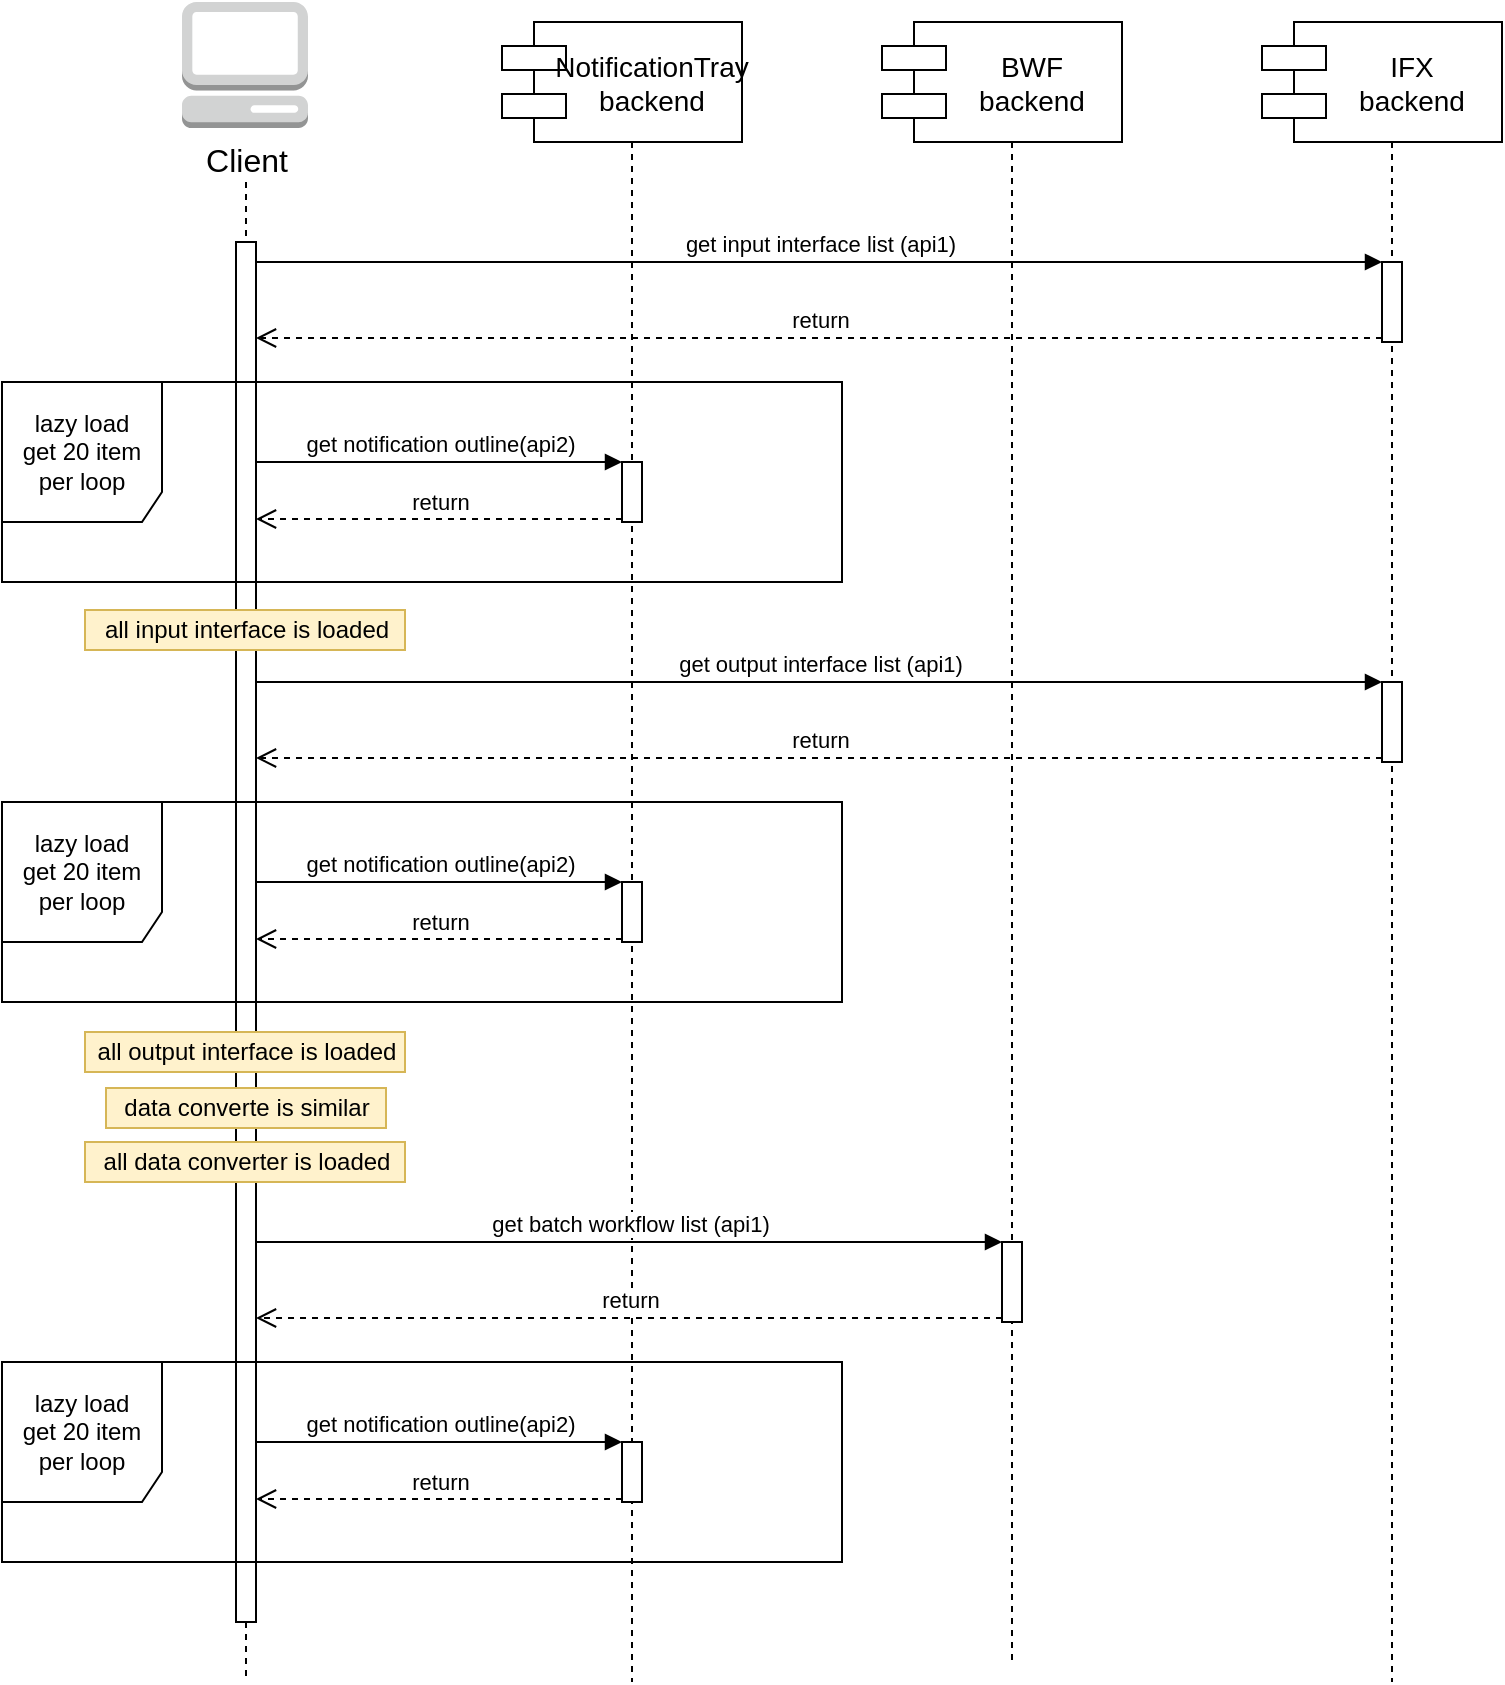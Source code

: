 <mxfile version="12.7.9" type="github" pages="2">
  <diagram id="WIjOmhpNo9wjfHVVApIA" name="Page-1">
    <mxGraphModel dx="946" dy="619" grid="1" gridSize="10" guides="1" tooltips="1" connect="1" arrows="1" fold="1" page="1" pageScale="1" pageWidth="827" pageHeight="1169" math="0" shadow="0">
      <root>
        <mxCell id="0" />
        <mxCell id="1" parent="0" />
        <mxCell id="6JVVjAVco7aqJGnLxgW2-5" value="Client" style="outlineConnect=0;dashed=0;verticalLabelPosition=bottom;verticalAlign=top;align=center;html=1;shape=mxgraph.aws3.management_console;fillColor=#D2D3D3;gradientColor=none;fontSize=16;" parent="1" vertex="1">
          <mxGeometry x="140" y="60" width="63" height="63" as="geometry" />
        </mxCell>
        <mxCell id="6JVVjAVco7aqJGnLxgW2-9" value="" style="line;strokeWidth=1;direction=south;html=1;fillColor=none;fontSize=14;align=center;dashed=1;" parent="1" vertex="1">
          <mxGeometry x="167" y="150" width="10" height="750" as="geometry" />
        </mxCell>
        <mxCell id="6JVVjAVco7aqJGnLxgW2-11" value="NotificationTray&#xa;backend" style="shape=component;align=center;spacingLeft=30;fontSize=14;" parent="1" vertex="1">
          <mxGeometry x="300" y="70" width="120" height="60" as="geometry" />
        </mxCell>
        <mxCell id="6JVVjAVco7aqJGnLxgW2-12" value="" style="line;strokeWidth=1;direction=south;html=1;fillColor=none;fontSize=14;align=center;dashed=1;" parent="1" vertex="1">
          <mxGeometry x="360" y="130" width="10" height="770" as="geometry" />
        </mxCell>
        <mxCell id="6JVVjAVco7aqJGnLxgW2-14" value="BWF&#xa;backend" style="shape=component;align=center;spacingLeft=30;fontSize=14;" parent="1" vertex="1">
          <mxGeometry x="490" y="70" width="120" height="60" as="geometry" />
        </mxCell>
        <mxCell id="6JVVjAVco7aqJGnLxgW2-15" value="" style="line;strokeWidth=1;direction=south;html=1;fillColor=none;fontSize=14;align=center;dashed=1;" parent="1" vertex="1">
          <mxGeometry x="550" y="130" width="10" height="760" as="geometry" />
        </mxCell>
        <mxCell id="6JVVjAVco7aqJGnLxgW2-16" value="IFX&#xa;backend" style="shape=component;align=center;spacingLeft=30;fontSize=14;" parent="1" vertex="1">
          <mxGeometry x="680" y="70" width="120" height="60" as="geometry" />
        </mxCell>
        <mxCell id="6JVVjAVco7aqJGnLxgW2-17" value="" style="line;strokeWidth=1;direction=south;html=1;fillColor=none;fontSize=14;align=center;dashed=1;" parent="1" vertex="1">
          <mxGeometry x="740" y="130" width="10" height="770" as="geometry" />
        </mxCell>
        <mxCell id="6JVVjAVco7aqJGnLxgW2-20" value="" style="html=1;points=[];perimeter=orthogonalPerimeter;" parent="1" vertex="1">
          <mxGeometry x="167" y="180" width="10" height="690" as="geometry" />
        </mxCell>
        <mxCell id="6JVVjAVco7aqJGnLxgW2-21" value="" style="html=1;points=[];perimeter=orthogonalPerimeter;" parent="1" vertex="1">
          <mxGeometry x="740" y="190" width="10" height="40" as="geometry" />
        </mxCell>
        <mxCell id="6JVVjAVco7aqJGnLxgW2-22" value="get input interface list (api1)" style="html=1;verticalAlign=bottom;endArrow=block;entryX=0;entryY=0;" parent="1" source="6JVVjAVco7aqJGnLxgW2-20" target="6JVVjAVco7aqJGnLxgW2-21" edge="1">
          <mxGeometry relative="1" as="geometry">
            <mxPoint x="670" y="190" as="sourcePoint" />
          </mxGeometry>
        </mxCell>
        <mxCell id="6JVVjAVco7aqJGnLxgW2-23" value="return" style="html=1;verticalAlign=bottom;endArrow=open;dashed=1;endSize=8;exitX=0;exitY=0.95;" parent="1" source="6JVVjAVco7aqJGnLxgW2-21" target="6JVVjAVco7aqJGnLxgW2-20" edge="1">
          <mxGeometry relative="1" as="geometry">
            <mxPoint x="670" y="266" as="targetPoint" />
          </mxGeometry>
        </mxCell>
        <mxCell id="6JVVjAVco7aqJGnLxgW2-24" value="" style="html=1;points=[];perimeter=orthogonalPerimeter;" parent="1" vertex="1">
          <mxGeometry x="360" y="290" width="10" height="30" as="geometry" />
        </mxCell>
        <mxCell id="6JVVjAVco7aqJGnLxgW2-25" value="get notification outline(api2)" style="html=1;verticalAlign=bottom;endArrow=block;entryX=0;entryY=0;" parent="1" source="6JVVjAVco7aqJGnLxgW2-20" target="6JVVjAVco7aqJGnLxgW2-24" edge="1">
          <mxGeometry relative="1" as="geometry">
            <mxPoint x="290" y="270" as="sourcePoint" />
          </mxGeometry>
        </mxCell>
        <mxCell id="6JVVjAVco7aqJGnLxgW2-26" value="return" style="html=1;verticalAlign=bottom;endArrow=open;dashed=1;endSize=8;exitX=0;exitY=0.95;" parent="1" source="6JVVjAVco7aqJGnLxgW2-24" target="6JVVjAVco7aqJGnLxgW2-20" edge="1">
          <mxGeometry relative="1" as="geometry">
            <mxPoint x="290" y="346" as="targetPoint" />
          </mxGeometry>
        </mxCell>
        <mxCell id="6JVVjAVco7aqJGnLxgW2-27" value="lazy load&lt;br&gt;get 20 item per loop" style="shape=umlFrame;whiteSpace=wrap;html=1;width=80;height=70;" parent="1" vertex="1">
          <mxGeometry x="50" y="250" width="420" height="100" as="geometry" />
        </mxCell>
        <mxCell id="6JVVjAVco7aqJGnLxgW2-28" value="all input interface is loaded" style="text;html=1;align=center;verticalAlign=middle;resizable=0;points=[];autosize=1;fillColor=#fff2cc;strokeColor=#d6b656;" parent="1" vertex="1">
          <mxGeometry x="91.5" y="364" width="160" height="20" as="geometry" />
        </mxCell>
        <mxCell id="6JVVjAVco7aqJGnLxgW2-29" value="" style="html=1;points=[];perimeter=orthogonalPerimeter;" parent="1" vertex="1">
          <mxGeometry x="740" y="400" width="10" height="40" as="geometry" />
        </mxCell>
        <mxCell id="6JVVjAVco7aqJGnLxgW2-30" value="get output interface list (api1)" style="html=1;verticalAlign=bottom;endArrow=block;entryX=0;entryY=0;" parent="1" target="6JVVjAVco7aqJGnLxgW2-29" edge="1">
          <mxGeometry relative="1" as="geometry">
            <mxPoint x="177" y="400" as="sourcePoint" />
          </mxGeometry>
        </mxCell>
        <mxCell id="6JVVjAVco7aqJGnLxgW2-31" value="return" style="html=1;verticalAlign=bottom;endArrow=open;dashed=1;endSize=8;exitX=0;exitY=0.95;" parent="1" source="6JVVjAVco7aqJGnLxgW2-29" edge="1">
          <mxGeometry relative="1" as="geometry">
            <mxPoint x="177" y="438" as="targetPoint" />
          </mxGeometry>
        </mxCell>
        <mxCell id="6JVVjAVco7aqJGnLxgW2-32" value="" style="html=1;points=[];perimeter=orthogonalPerimeter;" parent="1" vertex="1">
          <mxGeometry x="360" y="500" width="10" height="30" as="geometry" />
        </mxCell>
        <mxCell id="6JVVjAVco7aqJGnLxgW2-33" value="get notification outline(api2)" style="html=1;verticalAlign=bottom;endArrow=block;entryX=0;entryY=0;" parent="1" target="6JVVjAVco7aqJGnLxgW2-32" edge="1">
          <mxGeometry relative="1" as="geometry">
            <mxPoint x="177" y="500" as="sourcePoint" />
          </mxGeometry>
        </mxCell>
        <mxCell id="6JVVjAVco7aqJGnLxgW2-34" value="return" style="html=1;verticalAlign=bottom;endArrow=open;dashed=1;endSize=8;exitX=0;exitY=0.95;" parent="1" source="6JVVjAVco7aqJGnLxgW2-32" edge="1">
          <mxGeometry relative="1" as="geometry">
            <mxPoint x="177" y="528.5" as="targetPoint" />
          </mxGeometry>
        </mxCell>
        <mxCell id="6JVVjAVco7aqJGnLxgW2-35" value="lazy load&lt;br&gt;get 20 item per loop" style="shape=umlFrame;whiteSpace=wrap;html=1;width=80;height=70;" parent="1" vertex="1">
          <mxGeometry x="50" y="460" width="420" height="100" as="geometry" />
        </mxCell>
        <mxCell id="6JVVjAVco7aqJGnLxgW2-36" value="all output interface is loaded" style="text;html=1;align=center;verticalAlign=middle;resizable=0;points=[];autosize=1;fillColor=#fff2cc;strokeColor=#d6b656;" parent="1" vertex="1">
          <mxGeometry x="91.5" y="575" width="160" height="20" as="geometry" />
        </mxCell>
        <mxCell id="6JVVjAVco7aqJGnLxgW2-37" value="data converte is similar" style="text;html=1;align=center;verticalAlign=middle;resizable=0;points=[];autosize=1;fillColor=#fff2cc;strokeColor=#d6b656;" parent="1" vertex="1">
          <mxGeometry x="102" y="603" width="140" height="20" as="geometry" />
        </mxCell>
        <mxCell id="6JVVjAVco7aqJGnLxgW2-38" value="all data converter is loaded" style="text;html=1;align=center;verticalAlign=middle;resizable=0;points=[];autosize=1;fillColor=#fff2cc;strokeColor=#d6b656;" parent="1" vertex="1">
          <mxGeometry x="91.5" y="630" width="160" height="20" as="geometry" />
        </mxCell>
        <mxCell id="6JVVjAVco7aqJGnLxgW2-39" value="" style="html=1;points=[];perimeter=orthogonalPerimeter;" parent="1" vertex="1">
          <mxGeometry x="550" y="680" width="10" height="40" as="geometry" />
        </mxCell>
        <mxCell id="6JVVjAVco7aqJGnLxgW2-40" value="get batch workflow list (api1)" style="html=1;verticalAlign=bottom;endArrow=block;entryX=0;entryY=0;" parent="1" target="6JVVjAVco7aqJGnLxgW2-39" edge="1">
          <mxGeometry relative="1" as="geometry">
            <mxPoint x="177" y="680" as="sourcePoint" />
          </mxGeometry>
        </mxCell>
        <mxCell id="6JVVjAVco7aqJGnLxgW2-41" value="return" style="html=1;verticalAlign=bottom;endArrow=open;dashed=1;endSize=8;exitX=0;exitY=0.95;" parent="1" source="6JVVjAVco7aqJGnLxgW2-39" edge="1">
          <mxGeometry relative="1" as="geometry">
            <mxPoint x="177" y="718" as="targetPoint" />
          </mxGeometry>
        </mxCell>
        <mxCell id="6JVVjAVco7aqJGnLxgW2-42" value="" style="html=1;points=[];perimeter=orthogonalPerimeter;" parent="1" vertex="1">
          <mxGeometry x="360" y="780" width="10" height="30" as="geometry" />
        </mxCell>
        <mxCell id="6JVVjAVco7aqJGnLxgW2-43" value="get notification outline(api2)" style="html=1;verticalAlign=bottom;endArrow=block;entryX=0;entryY=0;" parent="1" target="6JVVjAVco7aqJGnLxgW2-42" edge="1">
          <mxGeometry relative="1" as="geometry">
            <mxPoint x="177" y="780" as="sourcePoint" />
          </mxGeometry>
        </mxCell>
        <mxCell id="6JVVjAVco7aqJGnLxgW2-44" value="return" style="html=1;verticalAlign=bottom;endArrow=open;dashed=1;endSize=8;exitX=0;exitY=0.95;" parent="1" source="6JVVjAVco7aqJGnLxgW2-42" edge="1">
          <mxGeometry relative="1" as="geometry">
            <mxPoint x="177" y="808.5" as="targetPoint" />
          </mxGeometry>
        </mxCell>
        <mxCell id="6JVVjAVco7aqJGnLxgW2-45" value="lazy load&lt;br&gt;get 20 item per loop" style="shape=umlFrame;whiteSpace=wrap;html=1;width=80;height=70;" parent="1" vertex="1">
          <mxGeometry x="50" y="740" width="420" height="100" as="geometry" />
        </mxCell>
      </root>
    </mxGraphModel>
  </diagram>
  <diagram name="Copy of Page-1" id="q0K_k1lCCvVoQwI9MvGk">
    <mxGraphModel dx="946" dy="619" grid="1" gridSize="10" guides="1" tooltips="1" connect="1" arrows="1" fold="1" page="1" pageScale="1" pageWidth="827" pageHeight="1169" math="0" shadow="0">
      <root>
        <mxCell id="FRRo3CcrrdamHvMOseyx-0" />
        <mxCell id="FRRo3CcrrdamHvMOseyx-1" parent="FRRo3CcrrdamHvMOseyx-0" />
        <mxCell id="FRRo3CcrrdamHvMOseyx-2" value="Client" style="outlineConnect=0;dashed=0;verticalLabelPosition=bottom;verticalAlign=top;align=center;html=1;shape=mxgraph.aws3.management_console;fillColor=#D2D3D3;gradientColor=none;fontSize=16;" vertex="1" parent="FRRo3CcrrdamHvMOseyx-1">
          <mxGeometry x="140" y="60" width="63" height="63" as="geometry" />
        </mxCell>
        <mxCell id="FRRo3CcrrdamHvMOseyx-3" value="" style="line;strokeWidth=1;direction=south;html=1;fillColor=none;fontSize=14;align=center;dashed=1;" vertex="1" parent="FRRo3CcrrdamHvMOseyx-1">
          <mxGeometry x="167" y="150" width="10" height="750" as="geometry" />
        </mxCell>
        <mxCell id="FRRo3CcrrdamHvMOseyx-4" value="NotificationTray&#xa;backend" style="shape=component;align=center;spacingLeft=30;fontSize=14;" vertex="1" parent="FRRo3CcrrdamHvMOseyx-1">
          <mxGeometry x="300" y="70" width="120" height="60" as="geometry" />
        </mxCell>
        <mxCell id="FRRo3CcrrdamHvMOseyx-5" value="" style="line;strokeWidth=1;direction=south;html=1;fillColor=none;fontSize=14;align=center;dashed=1;" vertex="1" parent="FRRo3CcrrdamHvMOseyx-1">
          <mxGeometry x="360" y="130" width="10" height="770" as="geometry" />
        </mxCell>
        <mxCell id="FRRo3CcrrdamHvMOseyx-10" value="" style="html=1;points=[];perimeter=orthogonalPerimeter;" vertex="1" parent="FRRo3CcrrdamHvMOseyx-1">
          <mxGeometry x="167" y="180" width="10" height="690" as="geometry" />
        </mxCell>
        <mxCell id="FRRo3CcrrdamHvMOseyx-12" value="get input interface list (api1)" style="html=1;verticalAlign=bottom;endArrow=block;entryX=0;entryY=0;" edge="1" parent="FRRo3CcrrdamHvMOseyx-1" source="FRRo3CcrrdamHvMOseyx-10">
          <mxGeometry relative="1" as="geometry">
            <mxPoint x="670" y="190" as="sourcePoint" />
            <mxPoint x="740" y="190" as="targetPoint" />
          </mxGeometry>
        </mxCell>
        <mxCell id="FRRo3CcrrdamHvMOseyx-13" value="return" style="html=1;verticalAlign=bottom;endArrow=open;dashed=1;endSize=8;exitX=0;exitY=0.95;" edge="1" parent="FRRo3CcrrdamHvMOseyx-1" target="FRRo3CcrrdamHvMOseyx-10">
          <mxGeometry relative="1" as="geometry">
            <mxPoint x="670" y="266" as="targetPoint" />
            <mxPoint x="740" y="228" as="sourcePoint" />
          </mxGeometry>
        </mxCell>
        <mxCell id="FRRo3CcrrdamHvMOseyx-14" value="" style="html=1;points=[];perimeter=orthogonalPerimeter;" vertex="1" parent="FRRo3CcrrdamHvMOseyx-1">
          <mxGeometry x="360" y="290" width="10" height="30" as="geometry" />
        </mxCell>
        <mxCell id="FRRo3CcrrdamHvMOseyx-15" value="get notification outline(api2)" style="html=1;verticalAlign=bottom;endArrow=block;entryX=0;entryY=0;" edge="1" parent="FRRo3CcrrdamHvMOseyx-1" source="FRRo3CcrrdamHvMOseyx-10" target="FRRo3CcrrdamHvMOseyx-14">
          <mxGeometry relative="1" as="geometry">
            <mxPoint x="290" y="270" as="sourcePoint" />
          </mxGeometry>
        </mxCell>
        <mxCell id="FRRo3CcrrdamHvMOseyx-16" value="return" style="html=1;verticalAlign=bottom;endArrow=open;dashed=1;endSize=8;exitX=0;exitY=0.95;" edge="1" parent="FRRo3CcrrdamHvMOseyx-1" source="FRRo3CcrrdamHvMOseyx-14" target="FRRo3CcrrdamHvMOseyx-10">
          <mxGeometry relative="1" as="geometry">
            <mxPoint x="290" y="346" as="targetPoint" />
          </mxGeometry>
        </mxCell>
        <mxCell id="FRRo3CcrrdamHvMOseyx-17" value="lazy load&lt;br&gt;get 20 item per loop" style="shape=umlFrame;whiteSpace=wrap;html=1;width=80;height=70;" vertex="1" parent="FRRo3CcrrdamHvMOseyx-1">
          <mxGeometry x="50" y="250" width="420" height="100" as="geometry" />
        </mxCell>
        <mxCell id="FRRo3CcrrdamHvMOseyx-18" value="all input interface is loaded" style="text;html=1;align=center;verticalAlign=middle;resizable=0;points=[];autosize=1;fillColor=#fff2cc;strokeColor=#d6b656;" vertex="1" parent="FRRo3CcrrdamHvMOseyx-1">
          <mxGeometry x="91.5" y="364" width="160" height="20" as="geometry" />
        </mxCell>
        <mxCell id="FRRo3CcrrdamHvMOseyx-20" value="get output interface list (api1)" style="html=1;verticalAlign=bottom;endArrow=block;entryX=0;entryY=0;" edge="1" parent="FRRo3CcrrdamHvMOseyx-1">
          <mxGeometry relative="1" as="geometry">
            <mxPoint x="177" y="400" as="sourcePoint" />
            <mxPoint x="740" y="400" as="targetPoint" />
          </mxGeometry>
        </mxCell>
        <mxCell id="FRRo3CcrrdamHvMOseyx-21" value="return" style="html=1;verticalAlign=bottom;endArrow=open;dashed=1;endSize=8;exitX=0;exitY=0.95;" edge="1" parent="FRRo3CcrrdamHvMOseyx-1">
          <mxGeometry relative="1" as="geometry">
            <mxPoint x="177" y="438" as="targetPoint" />
            <mxPoint x="740" y="438" as="sourcePoint" />
          </mxGeometry>
        </mxCell>
        <mxCell id="FRRo3CcrrdamHvMOseyx-22" value="" style="html=1;points=[];perimeter=orthogonalPerimeter;" vertex="1" parent="FRRo3CcrrdamHvMOseyx-1">
          <mxGeometry x="360" y="500" width="10" height="30" as="geometry" />
        </mxCell>
        <mxCell id="FRRo3CcrrdamHvMOseyx-23" value="get notification outline(api2)" style="html=1;verticalAlign=bottom;endArrow=block;entryX=0;entryY=0;" edge="1" parent="FRRo3CcrrdamHvMOseyx-1" target="FRRo3CcrrdamHvMOseyx-22">
          <mxGeometry relative="1" as="geometry">
            <mxPoint x="177" y="500" as="sourcePoint" />
          </mxGeometry>
        </mxCell>
        <mxCell id="FRRo3CcrrdamHvMOseyx-24" value="return" style="html=1;verticalAlign=bottom;endArrow=open;dashed=1;endSize=8;exitX=0;exitY=0.95;" edge="1" parent="FRRo3CcrrdamHvMOseyx-1" source="FRRo3CcrrdamHvMOseyx-22">
          <mxGeometry relative="1" as="geometry">
            <mxPoint x="177" y="528.5" as="targetPoint" />
          </mxGeometry>
        </mxCell>
        <mxCell id="FRRo3CcrrdamHvMOseyx-25" value="lazy load&lt;br&gt;get 20 item per loop" style="shape=umlFrame;whiteSpace=wrap;html=1;width=80;height=70;" vertex="1" parent="FRRo3CcrrdamHvMOseyx-1">
          <mxGeometry x="50" y="460" width="420" height="100" as="geometry" />
        </mxCell>
        <mxCell id="FRRo3CcrrdamHvMOseyx-26" value="all output interface is loaded" style="text;html=1;align=center;verticalAlign=middle;resizable=0;points=[];autosize=1;fillColor=#fff2cc;strokeColor=#d6b656;" vertex="1" parent="FRRo3CcrrdamHvMOseyx-1">
          <mxGeometry x="91.5" y="575" width="160" height="20" as="geometry" />
        </mxCell>
        <mxCell id="FRRo3CcrrdamHvMOseyx-27" value="data converte is similar" style="text;html=1;align=center;verticalAlign=middle;resizable=0;points=[];autosize=1;fillColor=#fff2cc;strokeColor=#d6b656;" vertex="1" parent="FRRo3CcrrdamHvMOseyx-1">
          <mxGeometry x="102" y="603" width="140" height="20" as="geometry" />
        </mxCell>
        <mxCell id="FRRo3CcrrdamHvMOseyx-28" value="all data converter is loaded" style="text;html=1;align=center;verticalAlign=middle;resizable=0;points=[];autosize=1;fillColor=#fff2cc;strokeColor=#d6b656;" vertex="1" parent="FRRo3CcrrdamHvMOseyx-1">
          <mxGeometry x="91.5" y="630" width="160" height="20" as="geometry" />
        </mxCell>
        <mxCell id="FRRo3CcrrdamHvMOseyx-30" value="get batch workflow list (api1)" style="html=1;verticalAlign=bottom;endArrow=block;entryX=0;entryY=0;" edge="1" parent="FRRo3CcrrdamHvMOseyx-1">
          <mxGeometry relative="1" as="geometry">
            <mxPoint x="177" y="680" as="sourcePoint" />
            <mxPoint x="550" y="680" as="targetPoint" />
          </mxGeometry>
        </mxCell>
        <mxCell id="FRRo3CcrrdamHvMOseyx-31" value="return" style="html=1;verticalAlign=bottom;endArrow=open;dashed=1;endSize=8;exitX=0;exitY=0.95;" edge="1" parent="FRRo3CcrrdamHvMOseyx-1">
          <mxGeometry relative="1" as="geometry">
            <mxPoint x="177" y="718" as="targetPoint" />
            <mxPoint x="550" y="718" as="sourcePoint" />
          </mxGeometry>
        </mxCell>
        <mxCell id="FRRo3CcrrdamHvMOseyx-32" value="" style="html=1;points=[];perimeter=orthogonalPerimeter;" vertex="1" parent="FRRo3CcrrdamHvMOseyx-1">
          <mxGeometry x="360" y="780" width="10" height="30" as="geometry" />
        </mxCell>
        <mxCell id="FRRo3CcrrdamHvMOseyx-33" value="get notification outline(api2)" style="html=1;verticalAlign=bottom;endArrow=block;entryX=0;entryY=0;" edge="1" parent="FRRo3CcrrdamHvMOseyx-1" target="FRRo3CcrrdamHvMOseyx-32">
          <mxGeometry relative="1" as="geometry">
            <mxPoint x="177" y="780" as="sourcePoint" />
          </mxGeometry>
        </mxCell>
        <mxCell id="FRRo3CcrrdamHvMOseyx-34" value="return" style="html=1;verticalAlign=bottom;endArrow=open;dashed=1;endSize=8;exitX=0;exitY=0.95;" edge="1" parent="FRRo3CcrrdamHvMOseyx-1" source="FRRo3CcrrdamHvMOseyx-32">
          <mxGeometry relative="1" as="geometry">
            <mxPoint x="177" y="808.5" as="targetPoint" />
          </mxGeometry>
        </mxCell>
        <mxCell id="FRRo3CcrrdamHvMOseyx-35" value="lazy load&lt;br&gt;get 20 item per loop" style="shape=umlFrame;whiteSpace=wrap;html=1;width=80;height=70;" vertex="1" parent="FRRo3CcrrdamHvMOseyx-1">
          <mxGeometry x="50" y="740" width="420" height="100" as="geometry" />
        </mxCell>
      </root>
    </mxGraphModel>
  </diagram>
</mxfile>
